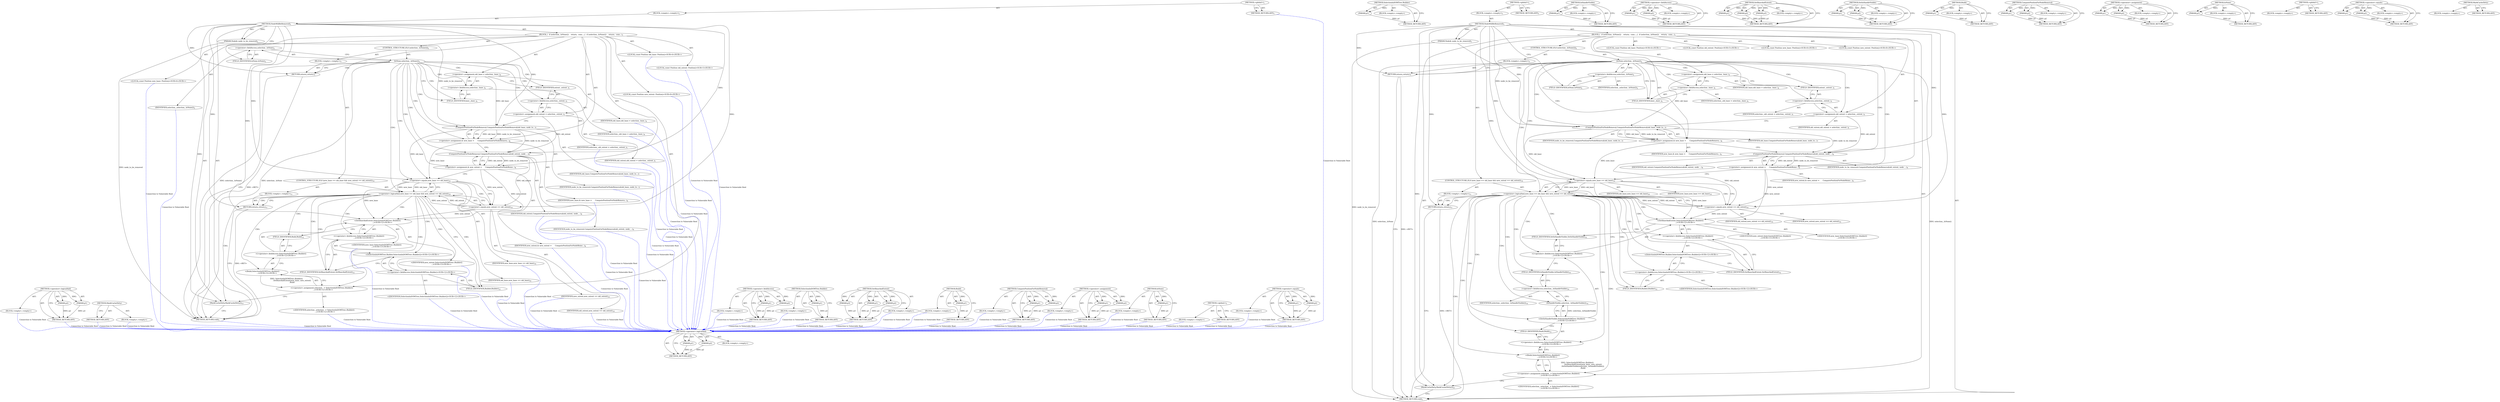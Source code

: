 digraph "&lt;operator&gt;.equals" {
vulnerable_112 [label=<(METHOD,&lt;operator&gt;.logicalAnd)>];
vulnerable_113 [label=<(PARAM,p1)>];
vulnerable_114 [label=<(PARAM,p2)>];
vulnerable_115 [label=<(BLOCK,&lt;empty&gt;,&lt;empty&gt;)>];
vulnerable_116 [label=<(METHOD_RETURN,ANY)>];
vulnerable_137 [label=<(METHOD,SelectionInDOMTree.Builder)>];
vulnerable_138 [label=<(PARAM,p1)>];
vulnerable_139 [label=<(BLOCK,&lt;empty&gt;,&lt;empty&gt;)>];
vulnerable_140 [label=<(METHOD_RETURN,ANY)>];
vulnerable_6 [label=<(METHOD,&lt;global&gt;)<SUB>1</SUB>>];
vulnerable_7 [label=<(BLOCK,&lt;empty&gt;,&lt;empty&gt;)<SUB>1</SUB>>];
vulnerable_8 [label=<(METHOD,NodeWillBeRemoved)<SUB>1</SUB>>];
vulnerable_9 [label=<(PARAM,Node&amp; node_to_be_removed)<SUB>1</SUB>>];
vulnerable_10 [label=<(BLOCK,{
  if (selection_.IsNone())
    return;
  cons...,{
  if (selection_.IsNone())
    return;
  cons...)<SUB>1</SUB>>];
vulnerable_11 [label=<(CONTROL_STRUCTURE,IF,if (selection_.IsNone()))<SUB>2</SUB>>];
vulnerable_12 [label=<(IsNone,selection_.IsNone())<SUB>2</SUB>>];
vulnerable_13 [label=<(&lt;operator&gt;.fieldAccess,selection_.IsNone)<SUB>2</SUB>>];
vulnerable_14 [label=<(IDENTIFIER,selection_,selection_.IsNone())<SUB>2</SUB>>];
vulnerable_15 [label=<(FIELD_IDENTIFIER,IsNone,IsNone)<SUB>2</SUB>>];
vulnerable_16 [label=<(BLOCK,&lt;empty&gt;,&lt;empty&gt;)<SUB>3</SUB>>];
vulnerable_17 [label=<(RETURN,return;,return;)<SUB>3</SUB>>];
vulnerable_18 [label="<(LOCAL,const Position old_base: Position)<SUB>4</SUB>>"];
vulnerable_19 [label=<(&lt;operator&gt;.assignment,old_base = selection_.base_)<SUB>4</SUB>>];
vulnerable_20 [label=<(IDENTIFIER,old_base,old_base = selection_.base_)<SUB>4</SUB>>];
vulnerable_21 [label=<(&lt;operator&gt;.fieldAccess,selection_.base_)<SUB>4</SUB>>];
vulnerable_22 [label=<(IDENTIFIER,selection_,old_base = selection_.base_)<SUB>4</SUB>>];
vulnerable_23 [label=<(FIELD_IDENTIFIER,base_,base_)<SUB>4</SUB>>];
vulnerable_24 [label="<(LOCAL,const Position old_extent: Position)<SUB>5</SUB>>"];
vulnerable_25 [label=<(&lt;operator&gt;.assignment,old_extent = selection_.extent_)<SUB>5</SUB>>];
vulnerable_26 [label=<(IDENTIFIER,old_extent,old_extent = selection_.extent_)<SUB>5</SUB>>];
vulnerable_27 [label=<(&lt;operator&gt;.fieldAccess,selection_.extent_)<SUB>5</SUB>>];
vulnerable_28 [label=<(IDENTIFIER,selection_,old_extent = selection_.extent_)<SUB>5</SUB>>];
vulnerable_29 [label=<(FIELD_IDENTIFIER,extent_,extent_)<SUB>5</SUB>>];
vulnerable_30 [label="<(LOCAL,const Position new_base: Position)<SUB>6</SUB>>"];
vulnerable_31 [label=<(&lt;operator&gt;.assignment,&amp; new_base =
      ComputePositionForNodeRemova...)<SUB>6</SUB>>];
vulnerable_32 [label=<(IDENTIFIER,new_base,&amp; new_base =
      ComputePositionForNodeRemova...)<SUB>6</SUB>>];
vulnerable_33 [label=<(ComputePositionForNodeRemoval,ComputePositionForNodeRemoval(old_base, node_to...)<SUB>7</SUB>>];
vulnerable_34 [label=<(IDENTIFIER,old_base,ComputePositionForNodeRemoval(old_base, node_to...)<SUB>7</SUB>>];
vulnerable_35 [label=<(IDENTIFIER,node_to_be_removed,ComputePositionForNodeRemoval(old_base, node_to...)<SUB>7</SUB>>];
vulnerable_36 [label="<(LOCAL,const Position new_extent: Position)<SUB>8</SUB>>"];
vulnerable_37 [label=<(&lt;operator&gt;.assignment,&amp; new_extent =
      ComputePositionForNodeRemo...)<SUB>8</SUB>>];
vulnerable_38 [label=<(IDENTIFIER,new_extent,&amp; new_extent =
      ComputePositionForNodeRemo...)<SUB>8</SUB>>];
vulnerable_39 [label=<(ComputePositionForNodeRemoval,ComputePositionForNodeRemoval(old_extent, node_...)<SUB>9</SUB>>];
vulnerable_40 [label=<(IDENTIFIER,old_extent,ComputePositionForNodeRemoval(old_extent, node_...)<SUB>9</SUB>>];
vulnerable_41 [label=<(IDENTIFIER,node_to_be_removed,ComputePositionForNodeRemoval(old_extent, node_...)<SUB>9</SUB>>];
vulnerable_42 [label=<(CONTROL_STRUCTURE,IF,if (new_base == old_base &amp;&amp; new_extent == old_extent))<SUB>10</SUB>>];
vulnerable_43 [label=<(&lt;operator&gt;.logicalAnd,new_base == old_base &amp;&amp; new_extent == old_extent)<SUB>10</SUB>>];
vulnerable_44 [label=<(&lt;operator&gt;.equals,new_base == old_base)<SUB>10</SUB>>];
vulnerable_45 [label=<(IDENTIFIER,new_base,new_base == old_base)<SUB>10</SUB>>];
vulnerable_46 [label=<(IDENTIFIER,old_base,new_base == old_base)<SUB>10</SUB>>];
vulnerable_47 [label=<(&lt;operator&gt;.equals,new_extent == old_extent)<SUB>10</SUB>>];
vulnerable_48 [label=<(IDENTIFIER,new_extent,new_extent == old_extent)<SUB>10</SUB>>];
vulnerable_49 [label=<(IDENTIFIER,old_extent,new_extent == old_extent)<SUB>10</SUB>>];
vulnerable_50 [label=<(BLOCK,&lt;empty&gt;,&lt;empty&gt;)<SUB>11</SUB>>];
vulnerable_51 [label=<(RETURN,return;,return;)<SUB>11</SUB>>];
vulnerable_52 [label="<(&lt;operator&gt;.assignment,selection_ = SelectionInDOMTree::Builder()
    ...)<SUB>12</SUB>>"];
vulnerable_53 [label="<(IDENTIFIER,selection_,selection_ = SelectionInDOMTree::Builder()
    ...)<SUB>12</SUB>>"];
vulnerable_54 [label="<(Build,SelectionInDOMTree::Builder()
                 ...)<SUB>12</SUB>>"];
vulnerable_55 [label="<(&lt;operator&gt;.fieldAccess,SelectionInDOMTree::Builder()
                 ...)<SUB>12</SUB>>"];
vulnerable_56 [label="<(SetIsHandleVisible,SelectionInDOMTree::Builder()
                 ...)<SUB>12</SUB>>"];
vulnerable_57 [label="<(&lt;operator&gt;.fieldAccess,SelectionInDOMTree::Builder()
                 ...)<SUB>12</SUB>>"];
vulnerable_58 [label="<(SetBaseAndExtent,SelectionInDOMTree::Builder()
                 ...)<SUB>12</SUB>>"];
vulnerable_59 [label="<(&lt;operator&gt;.fieldAccess,SelectionInDOMTree::Builder()
                 ...)<SUB>12</SUB>>"];
vulnerable_60 [label="<(SelectionInDOMTree.Builder,SelectionInDOMTree::Builder())<SUB>12</SUB>>"];
vulnerable_61 [label="<(&lt;operator&gt;.fieldAccess,SelectionInDOMTree::Builder)<SUB>12</SUB>>"];
vulnerable_62 [label="<(IDENTIFIER,SelectionInDOMTree,SelectionInDOMTree::Builder())<SUB>12</SUB>>"];
vulnerable_63 [label=<(FIELD_IDENTIFIER,Builder,Builder)<SUB>12</SUB>>];
vulnerable_64 [label=<(FIELD_IDENTIFIER,SetBaseAndExtent,SetBaseAndExtent)<SUB>12</SUB>>];
vulnerable_65 [label="<(IDENTIFIER,new_base,SelectionInDOMTree::Builder()
                 ...)<SUB>13</SUB>>"];
vulnerable_66 [label="<(IDENTIFIER,new_extent,SelectionInDOMTree::Builder()
                 ...)<SUB>13</SUB>>"];
vulnerable_67 [label=<(FIELD_IDENTIFIER,SetIsHandleVisible,SetIsHandleVisible)<SUB>12</SUB>>];
vulnerable_68 [label=<(IsHandleVisible,selection_.IsHandleVisible())<SUB>14</SUB>>];
vulnerable_69 [label=<(&lt;operator&gt;.fieldAccess,selection_.IsHandleVisible)<SUB>14</SUB>>];
vulnerable_70 [label=<(IDENTIFIER,selection_,selection_.IsHandleVisible())<SUB>14</SUB>>];
vulnerable_71 [label=<(FIELD_IDENTIFIER,IsHandleVisible,IsHandleVisible)<SUB>14</SUB>>];
vulnerable_72 [label=<(FIELD_IDENTIFIER,Build,Build)<SUB>12</SUB>>];
vulnerable_73 [label=<(MarkCacheDirty,MarkCacheDirty())<SUB>16</SUB>>];
vulnerable_74 [label=<(METHOD_RETURN,void)<SUB>1</SUB>>];
vulnerable_76 [label=<(METHOD_RETURN,ANY)<SUB>1</SUB>>];
vulnerable_141 [label=<(METHOD,IsHandleVisible)>];
vulnerable_142 [label=<(PARAM,p1)>];
vulnerable_143 [label=<(BLOCK,&lt;empty&gt;,&lt;empty&gt;)>];
vulnerable_144 [label=<(METHOD_RETURN,ANY)>];
vulnerable_97 [label=<(METHOD,&lt;operator&gt;.fieldAccess)>];
vulnerable_98 [label=<(PARAM,p1)>];
vulnerable_99 [label=<(PARAM,p2)>];
vulnerable_100 [label=<(BLOCK,&lt;empty&gt;,&lt;empty&gt;)>];
vulnerable_101 [label=<(METHOD_RETURN,ANY)>];
vulnerable_131 [label=<(METHOD,SetBaseAndExtent)>];
vulnerable_132 [label=<(PARAM,p1)>];
vulnerable_133 [label=<(PARAM,p2)>];
vulnerable_134 [label=<(PARAM,p3)>];
vulnerable_135 [label=<(BLOCK,&lt;empty&gt;,&lt;empty&gt;)>];
vulnerable_136 [label=<(METHOD_RETURN,ANY)>];
vulnerable_126 [label=<(METHOD,SetIsHandleVisible)>];
vulnerable_127 [label=<(PARAM,p1)>];
vulnerable_128 [label=<(PARAM,p2)>];
vulnerable_129 [label=<(BLOCK,&lt;empty&gt;,&lt;empty&gt;)>];
vulnerable_130 [label=<(METHOD_RETURN,ANY)>];
vulnerable_122 [label=<(METHOD,Build)>];
vulnerable_123 [label=<(PARAM,p1)>];
vulnerable_124 [label=<(BLOCK,&lt;empty&gt;,&lt;empty&gt;)>];
vulnerable_125 [label=<(METHOD_RETURN,ANY)>];
vulnerable_107 [label=<(METHOD,ComputePositionForNodeRemoval)>];
vulnerable_108 [label=<(PARAM,p1)>];
vulnerable_109 [label=<(PARAM,p2)>];
vulnerable_110 [label=<(BLOCK,&lt;empty&gt;,&lt;empty&gt;)>];
vulnerable_111 [label=<(METHOD_RETURN,ANY)>];
vulnerable_102 [label=<(METHOD,&lt;operator&gt;.assignment)>];
vulnerable_103 [label=<(PARAM,p1)>];
vulnerable_104 [label=<(PARAM,p2)>];
vulnerable_105 [label=<(BLOCK,&lt;empty&gt;,&lt;empty&gt;)>];
vulnerable_106 [label=<(METHOD_RETURN,ANY)>];
vulnerable_93 [label=<(METHOD,IsNone)>];
vulnerable_94 [label=<(PARAM,p1)>];
vulnerable_95 [label=<(BLOCK,&lt;empty&gt;,&lt;empty&gt;)>];
vulnerable_96 [label=<(METHOD_RETURN,ANY)>];
vulnerable_87 [label=<(METHOD,&lt;global&gt;)<SUB>1</SUB>>];
vulnerable_88 [label=<(BLOCK,&lt;empty&gt;,&lt;empty&gt;)>];
vulnerable_89 [label=<(METHOD_RETURN,ANY)>];
vulnerable_117 [label=<(METHOD,&lt;operator&gt;.equals)>];
vulnerable_118 [label=<(PARAM,p1)>];
vulnerable_119 [label=<(PARAM,p2)>];
vulnerable_120 [label=<(BLOCK,&lt;empty&gt;,&lt;empty&gt;)>];
vulnerable_121 [label=<(METHOD_RETURN,ANY)>];
vulnerable_145 [label=<(METHOD,MarkCacheDirty)>];
vulnerable_146 [label=<(BLOCK,&lt;empty&gt;,&lt;empty&gt;)>];
vulnerable_147 [label=<(METHOD_RETURN,ANY)>];
fixed_105 [label=<(METHOD,&lt;operator&gt;.logicalAnd)>];
fixed_106 [label=<(PARAM,p1)>];
fixed_107 [label=<(PARAM,p2)>];
fixed_108 [label=<(BLOCK,&lt;empty&gt;,&lt;empty&gt;)>];
fixed_109 [label=<(METHOD_RETURN,ANY)>];
fixed_129 [label=<(METHOD,MarkCacheDirty)>];
fixed_130 [label=<(BLOCK,&lt;empty&gt;,&lt;empty&gt;)>];
fixed_131 [label=<(METHOD_RETURN,ANY)>];
fixed_6 [label=<(METHOD,&lt;global&gt;)<SUB>1</SUB>>];
fixed_7 [label=<(BLOCK,&lt;empty&gt;,&lt;empty&gt;)<SUB>1</SUB>>];
fixed_8 [label=<(METHOD,NodeWillBeRemoved)<SUB>1</SUB>>];
fixed_9 [label=<(PARAM,Node&amp; node_to_be_removed)<SUB>1</SUB>>];
fixed_10 [label=<(BLOCK,{
  if (selection_.IsNone())
    return;
  cons...,{
  if (selection_.IsNone())
    return;
  cons...)<SUB>1</SUB>>];
fixed_11 [label=<(CONTROL_STRUCTURE,IF,if (selection_.IsNone()))<SUB>2</SUB>>];
fixed_12 [label=<(IsNone,selection_.IsNone())<SUB>2</SUB>>];
fixed_13 [label=<(&lt;operator&gt;.fieldAccess,selection_.IsNone)<SUB>2</SUB>>];
fixed_14 [label=<(IDENTIFIER,selection_,selection_.IsNone())<SUB>2</SUB>>];
fixed_15 [label=<(FIELD_IDENTIFIER,IsNone,IsNone)<SUB>2</SUB>>];
fixed_16 [label=<(BLOCK,&lt;empty&gt;,&lt;empty&gt;)<SUB>3</SUB>>];
fixed_17 [label=<(RETURN,return;,return;)<SUB>3</SUB>>];
fixed_18 [label="<(LOCAL,const Position old_base: Position)<SUB>4</SUB>>"];
fixed_19 [label=<(&lt;operator&gt;.assignment,old_base = selection_.base_)<SUB>4</SUB>>];
fixed_20 [label=<(IDENTIFIER,old_base,old_base = selection_.base_)<SUB>4</SUB>>];
fixed_21 [label=<(&lt;operator&gt;.fieldAccess,selection_.base_)<SUB>4</SUB>>];
fixed_22 [label=<(IDENTIFIER,selection_,old_base = selection_.base_)<SUB>4</SUB>>];
fixed_23 [label=<(FIELD_IDENTIFIER,base_,base_)<SUB>4</SUB>>];
fixed_24 [label="<(LOCAL,const Position old_extent: Position)<SUB>5</SUB>>"];
fixed_25 [label=<(&lt;operator&gt;.assignment,old_extent = selection_.extent_)<SUB>5</SUB>>];
fixed_26 [label=<(IDENTIFIER,old_extent,old_extent = selection_.extent_)<SUB>5</SUB>>];
fixed_27 [label=<(&lt;operator&gt;.fieldAccess,selection_.extent_)<SUB>5</SUB>>];
fixed_28 [label=<(IDENTIFIER,selection_,old_extent = selection_.extent_)<SUB>5</SUB>>];
fixed_29 [label=<(FIELD_IDENTIFIER,extent_,extent_)<SUB>5</SUB>>];
fixed_30 [label="<(LOCAL,const Position new_base: Position)<SUB>6</SUB>>"];
fixed_31 [label=<(&lt;operator&gt;.assignment,&amp; new_base =
      ComputePositionForNodeRemova...)<SUB>6</SUB>>];
fixed_32 [label=<(IDENTIFIER,new_base,&amp; new_base =
      ComputePositionForNodeRemova...)<SUB>6</SUB>>];
fixed_33 [label=<(ComputePositionForNodeRemoval,ComputePositionForNodeRemoval(old_base, node_to...)<SUB>7</SUB>>];
fixed_34 [label=<(IDENTIFIER,old_base,ComputePositionForNodeRemoval(old_base, node_to...)<SUB>7</SUB>>];
fixed_35 [label=<(IDENTIFIER,node_to_be_removed,ComputePositionForNodeRemoval(old_base, node_to...)<SUB>7</SUB>>];
fixed_36 [label="<(LOCAL,const Position new_extent: Position)<SUB>8</SUB>>"];
fixed_37 [label=<(&lt;operator&gt;.assignment,&amp; new_extent =
      ComputePositionForNodeRemo...)<SUB>8</SUB>>];
fixed_38 [label=<(IDENTIFIER,new_extent,&amp; new_extent =
      ComputePositionForNodeRemo...)<SUB>8</SUB>>];
fixed_39 [label=<(ComputePositionForNodeRemoval,ComputePositionForNodeRemoval(old_extent, node_...)<SUB>9</SUB>>];
fixed_40 [label=<(IDENTIFIER,old_extent,ComputePositionForNodeRemoval(old_extent, node_...)<SUB>9</SUB>>];
fixed_41 [label=<(IDENTIFIER,node_to_be_removed,ComputePositionForNodeRemoval(old_extent, node_...)<SUB>9</SUB>>];
fixed_42 [label=<(CONTROL_STRUCTURE,IF,if (new_base == old_base &amp;&amp; new_extent == old_extent))<SUB>10</SUB>>];
fixed_43 [label=<(&lt;operator&gt;.logicalAnd,new_base == old_base &amp;&amp; new_extent == old_extent)<SUB>10</SUB>>];
fixed_44 [label=<(&lt;operator&gt;.equals,new_base == old_base)<SUB>10</SUB>>];
fixed_45 [label=<(IDENTIFIER,new_base,new_base == old_base)<SUB>10</SUB>>];
fixed_46 [label=<(IDENTIFIER,old_base,new_base == old_base)<SUB>10</SUB>>];
fixed_47 [label=<(&lt;operator&gt;.equals,new_extent == old_extent)<SUB>10</SUB>>];
fixed_48 [label=<(IDENTIFIER,new_extent,new_extent == old_extent)<SUB>10</SUB>>];
fixed_49 [label=<(IDENTIFIER,old_extent,new_extent == old_extent)<SUB>10</SUB>>];
fixed_50 [label=<(BLOCK,&lt;empty&gt;,&lt;empty&gt;)<SUB>11</SUB>>];
fixed_51 [label=<(RETURN,return;,return;)<SUB>11</SUB>>];
fixed_52 [label="<(&lt;operator&gt;.assignment,selection_ = SelectionInDOMTree::Builder()
    ...)<SUB>12</SUB>>"];
fixed_53 [label="<(IDENTIFIER,selection_,selection_ = SelectionInDOMTree::Builder()
    ...)<SUB>12</SUB>>"];
fixed_54 [label="<(Build,SelectionInDOMTree::Builder()
                 ...)<SUB>12</SUB>>"];
fixed_55 [label="<(&lt;operator&gt;.fieldAccess,SelectionInDOMTree::Builder()
                 ...)<SUB>12</SUB>>"];
fixed_56 [label="<(SetBaseAndExtent,SelectionInDOMTree::Builder()
                 ...)<SUB>12</SUB>>"];
fixed_57 [label="<(&lt;operator&gt;.fieldAccess,SelectionInDOMTree::Builder()
                 ...)<SUB>12</SUB>>"];
fixed_58 [label="<(SelectionInDOMTree.Builder,SelectionInDOMTree::Builder())<SUB>12</SUB>>"];
fixed_59 [label="<(&lt;operator&gt;.fieldAccess,SelectionInDOMTree::Builder)<SUB>12</SUB>>"];
fixed_60 [label="<(IDENTIFIER,SelectionInDOMTree,SelectionInDOMTree::Builder())<SUB>12</SUB>>"];
fixed_61 [label=<(FIELD_IDENTIFIER,Builder,Builder)<SUB>12</SUB>>];
fixed_62 [label=<(FIELD_IDENTIFIER,SetBaseAndExtent,SetBaseAndExtent)<SUB>12</SUB>>];
fixed_63 [label="<(IDENTIFIER,new_base,SelectionInDOMTree::Builder()
                 ...)<SUB>13</SUB>>"];
fixed_64 [label="<(IDENTIFIER,new_extent,SelectionInDOMTree::Builder()
                 ...)<SUB>13</SUB>>"];
fixed_65 [label=<(FIELD_IDENTIFIER,Build,Build)<SUB>12</SUB>>];
fixed_66 [label=<(MarkCacheDirty,MarkCacheDirty())<SUB>15</SUB>>];
fixed_67 [label=<(METHOD_RETURN,void)<SUB>1</SUB>>];
fixed_69 [label=<(METHOD_RETURN,ANY)<SUB>1</SUB>>];
fixed_90 [label=<(METHOD,&lt;operator&gt;.fieldAccess)>];
fixed_91 [label=<(PARAM,p1)>];
fixed_92 [label=<(PARAM,p2)>];
fixed_93 [label=<(BLOCK,&lt;empty&gt;,&lt;empty&gt;)>];
fixed_94 [label=<(METHOD_RETURN,ANY)>];
fixed_125 [label=<(METHOD,SelectionInDOMTree.Builder)>];
fixed_126 [label=<(PARAM,p1)>];
fixed_127 [label=<(BLOCK,&lt;empty&gt;,&lt;empty&gt;)>];
fixed_128 [label=<(METHOD_RETURN,ANY)>];
fixed_119 [label=<(METHOD,SetBaseAndExtent)>];
fixed_120 [label=<(PARAM,p1)>];
fixed_121 [label=<(PARAM,p2)>];
fixed_122 [label=<(PARAM,p3)>];
fixed_123 [label=<(BLOCK,&lt;empty&gt;,&lt;empty&gt;)>];
fixed_124 [label=<(METHOD_RETURN,ANY)>];
fixed_115 [label=<(METHOD,Build)>];
fixed_116 [label=<(PARAM,p1)>];
fixed_117 [label=<(BLOCK,&lt;empty&gt;,&lt;empty&gt;)>];
fixed_118 [label=<(METHOD_RETURN,ANY)>];
fixed_100 [label=<(METHOD,ComputePositionForNodeRemoval)>];
fixed_101 [label=<(PARAM,p1)>];
fixed_102 [label=<(PARAM,p2)>];
fixed_103 [label=<(BLOCK,&lt;empty&gt;,&lt;empty&gt;)>];
fixed_104 [label=<(METHOD_RETURN,ANY)>];
fixed_95 [label=<(METHOD,&lt;operator&gt;.assignment)>];
fixed_96 [label=<(PARAM,p1)>];
fixed_97 [label=<(PARAM,p2)>];
fixed_98 [label=<(BLOCK,&lt;empty&gt;,&lt;empty&gt;)>];
fixed_99 [label=<(METHOD_RETURN,ANY)>];
fixed_86 [label=<(METHOD,IsNone)>];
fixed_87 [label=<(PARAM,p1)>];
fixed_88 [label=<(BLOCK,&lt;empty&gt;,&lt;empty&gt;)>];
fixed_89 [label=<(METHOD_RETURN,ANY)>];
fixed_80 [label=<(METHOD,&lt;global&gt;)<SUB>1</SUB>>];
fixed_81 [label=<(BLOCK,&lt;empty&gt;,&lt;empty&gt;)>];
fixed_82 [label=<(METHOD_RETURN,ANY)>];
fixed_110 [label=<(METHOD,&lt;operator&gt;.equals)>];
fixed_111 [label=<(PARAM,p1)>];
fixed_112 [label=<(PARAM,p2)>];
fixed_113 [label=<(BLOCK,&lt;empty&gt;,&lt;empty&gt;)>];
fixed_114 [label=<(METHOD_RETURN,ANY)>];
vulnerable_112 -> vulnerable_113  [key=0, label="AST: "];
vulnerable_112 -> vulnerable_113  [key=1, label="DDG: "];
vulnerable_112 -> vulnerable_115  [key=0, label="AST: "];
vulnerable_112 -> vulnerable_114  [key=0, label="AST: "];
vulnerable_112 -> vulnerable_114  [key=1, label="DDG: "];
vulnerable_112 -> vulnerable_116  [key=0, label="AST: "];
vulnerable_112 -> vulnerable_116  [key=1, label="CFG: "];
vulnerable_113 -> vulnerable_116  [key=0, label="DDG: p1"];
vulnerable_114 -> vulnerable_116  [key=0, label="DDG: p2"];
vulnerable_137 -> vulnerable_138  [key=0, label="AST: "];
vulnerable_137 -> vulnerable_138  [key=1, label="DDG: "];
vulnerable_137 -> vulnerable_139  [key=0, label="AST: "];
vulnerable_137 -> vulnerable_140  [key=0, label="AST: "];
vulnerable_137 -> vulnerable_140  [key=1, label="CFG: "];
vulnerable_138 -> vulnerable_140  [key=0, label="DDG: p1"];
vulnerable_6 -> vulnerable_7  [key=0, label="AST: "];
vulnerable_6 -> vulnerable_76  [key=0, label="AST: "];
vulnerable_6 -> vulnerable_76  [key=1, label="CFG: "];
vulnerable_7 -> vulnerable_8  [key=0, label="AST: "];
vulnerable_8 -> vulnerable_9  [key=0, label="AST: "];
vulnerable_8 -> vulnerable_9  [key=1, label="DDG: "];
vulnerable_8 -> vulnerable_10  [key=0, label="AST: "];
vulnerable_8 -> vulnerable_74  [key=0, label="AST: "];
vulnerable_8 -> vulnerable_15  [key=0, label="CFG: "];
vulnerable_8 -> vulnerable_73  [key=0, label="DDG: "];
vulnerable_8 -> vulnerable_17  [key=0, label="DDG: "];
vulnerable_8 -> vulnerable_33  [key=0, label="DDG: "];
vulnerable_8 -> vulnerable_39  [key=0, label="DDG: "];
vulnerable_8 -> vulnerable_51  [key=0, label="DDG: "];
vulnerable_8 -> vulnerable_44  [key=0, label="DDG: "];
vulnerable_8 -> vulnerable_47  [key=0, label="DDG: "];
vulnerable_8 -> vulnerable_58  [key=0, label="DDG: "];
vulnerable_9 -> vulnerable_74  [key=0, label="DDG: node_to_be_removed"];
vulnerable_9 -> vulnerable_33  [key=0, label="DDG: node_to_be_removed"];
vulnerable_10 -> vulnerable_11  [key=0, label="AST: "];
vulnerable_10 -> vulnerable_18  [key=0, label="AST: "];
vulnerable_10 -> vulnerable_19  [key=0, label="AST: "];
vulnerable_10 -> vulnerable_24  [key=0, label="AST: "];
vulnerable_10 -> vulnerable_25  [key=0, label="AST: "];
vulnerable_10 -> vulnerable_30  [key=0, label="AST: "];
vulnerable_10 -> vulnerable_31  [key=0, label="AST: "];
vulnerable_10 -> vulnerable_36  [key=0, label="AST: "];
vulnerable_10 -> vulnerable_37  [key=0, label="AST: "];
vulnerable_10 -> vulnerable_42  [key=0, label="AST: "];
vulnerable_10 -> vulnerable_52  [key=0, label="AST: "];
vulnerable_10 -> vulnerable_73  [key=0, label="AST: "];
vulnerable_11 -> vulnerable_12  [key=0, label="AST: "];
vulnerable_11 -> vulnerable_16  [key=0, label="AST: "];
vulnerable_12 -> vulnerable_13  [key=0, label="AST: "];
vulnerable_12 -> vulnerable_17  [key=0, label="CFG: "];
vulnerable_12 -> vulnerable_17  [key=1, label="CDG: "];
vulnerable_12 -> vulnerable_23  [key=0, label="CFG: "];
vulnerable_12 -> vulnerable_23  [key=1, label="CDG: "];
vulnerable_12 -> vulnerable_74  [key=0, label="DDG: selection_.IsNone"];
vulnerable_12 -> vulnerable_74  [key=1, label="DDG: selection_.IsNone()"];
vulnerable_12 -> vulnerable_21  [key=0, label="CDG: "];
vulnerable_12 -> vulnerable_19  [key=0, label="CDG: "];
vulnerable_12 -> vulnerable_37  [key=0, label="CDG: "];
vulnerable_12 -> vulnerable_25  [key=0, label="CDG: "];
vulnerable_12 -> vulnerable_27  [key=0, label="CDG: "];
vulnerable_12 -> vulnerable_29  [key=0, label="CDG: "];
vulnerable_12 -> vulnerable_44  [key=0, label="CDG: "];
vulnerable_12 -> vulnerable_43  [key=0, label="CDG: "];
vulnerable_12 -> vulnerable_33  [key=0, label="CDG: "];
vulnerable_12 -> vulnerable_39  [key=0, label="CDG: "];
vulnerable_12 -> vulnerable_31  [key=0, label="CDG: "];
vulnerable_13 -> vulnerable_14  [key=0, label="AST: "];
vulnerable_13 -> vulnerable_15  [key=0, label="AST: "];
vulnerable_13 -> vulnerable_12  [key=0, label="CFG: "];
vulnerable_15 -> vulnerable_13  [key=0, label="CFG: "];
vulnerable_16 -> vulnerable_17  [key=0, label="AST: "];
vulnerable_17 -> vulnerable_74  [key=0, label="CFG: "];
vulnerable_17 -> vulnerable_74  [key=1, label="DDG: &lt;RET&gt;"];
vulnerable_19 -> vulnerable_20  [key=0, label="AST: "];
vulnerable_19 -> vulnerable_21  [key=0, label="AST: "];
vulnerable_19 -> vulnerable_29  [key=0, label="CFG: "];
vulnerable_19 -> vulnerable_33  [key=0, label="DDG: old_base"];
vulnerable_21 -> vulnerable_22  [key=0, label="AST: "];
vulnerable_21 -> vulnerable_23  [key=0, label="AST: "];
vulnerable_21 -> vulnerable_19  [key=0, label="CFG: "];
vulnerable_23 -> vulnerable_21  [key=0, label="CFG: "];
vulnerable_25 -> vulnerable_26  [key=0, label="AST: "];
vulnerable_25 -> vulnerable_27  [key=0, label="AST: "];
vulnerable_25 -> vulnerable_33  [key=0, label="CFG: "];
vulnerable_25 -> vulnerable_39  [key=0, label="DDG: old_extent"];
vulnerable_27 -> vulnerable_28  [key=0, label="AST: "];
vulnerable_27 -> vulnerable_29  [key=0, label="AST: "];
vulnerable_27 -> vulnerable_25  [key=0, label="CFG: "];
vulnerable_29 -> vulnerable_27  [key=0, label="CFG: "];
vulnerable_31 -> vulnerable_32  [key=0, label="AST: "];
vulnerable_31 -> vulnerable_33  [key=0, label="AST: "];
vulnerable_31 -> vulnerable_39  [key=0, label="CFG: "];
vulnerable_31 -> vulnerable_44  [key=0, label="DDG: new_base"];
vulnerable_33 -> vulnerable_34  [key=0, label="AST: "];
vulnerable_33 -> vulnerable_35  [key=0, label="AST: "];
vulnerable_33 -> vulnerable_31  [key=0, label="CFG: "];
vulnerable_33 -> vulnerable_31  [key=1, label="DDG: old_base"];
vulnerable_33 -> vulnerable_31  [key=2, label="DDG: node_to_be_removed"];
vulnerable_33 -> vulnerable_39  [key=0, label="DDG: node_to_be_removed"];
vulnerable_33 -> vulnerable_44  [key=0, label="DDG: old_base"];
vulnerable_37 -> vulnerable_38  [key=0, label="AST: "];
vulnerable_37 -> vulnerable_39  [key=0, label="AST: "];
vulnerable_37 -> vulnerable_44  [key=0, label="CFG: "];
vulnerable_37 -> vulnerable_47  [key=0, label="DDG: new_extent"];
vulnerable_37 -> vulnerable_58  [key=0, label="DDG: new_extent"];
vulnerable_39 -> vulnerable_40  [key=0, label="AST: "];
vulnerable_39 -> vulnerable_41  [key=0, label="AST: "];
vulnerable_39 -> vulnerable_37  [key=0, label="CFG: "];
vulnerable_39 -> vulnerable_37  [key=1, label="DDG: old_extent"];
vulnerable_39 -> vulnerable_37  [key=2, label="DDG: node_to_be_removed"];
vulnerable_39 -> vulnerable_47  [key=0, label="DDG: old_extent"];
vulnerable_42 -> vulnerable_43  [key=0, label="AST: "];
vulnerable_42 -> vulnerable_50  [key=0, label="AST: "];
vulnerable_43 -> vulnerable_44  [key=0, label="AST: "];
vulnerable_43 -> vulnerable_47  [key=0, label="AST: "];
vulnerable_43 -> vulnerable_51  [key=0, label="CFG: "];
vulnerable_43 -> vulnerable_51  [key=1, label="CDG: "];
vulnerable_43 -> vulnerable_63  [key=0, label="CFG: "];
vulnerable_43 -> vulnerable_63  [key=1, label="CDG: "];
vulnerable_43 -> vulnerable_68  [key=0, label="CDG: "];
vulnerable_43 -> vulnerable_60  [key=0, label="CDG: "];
vulnerable_43 -> vulnerable_73  [key=0, label="CDG: "];
vulnerable_43 -> vulnerable_64  [key=0, label="CDG: "];
vulnerable_43 -> vulnerable_57  [key=0, label="CDG: "];
vulnerable_43 -> vulnerable_52  [key=0, label="CDG: "];
vulnerable_43 -> vulnerable_72  [key=0, label="CDG: "];
vulnerable_43 -> vulnerable_56  [key=0, label="CDG: "];
vulnerable_43 -> vulnerable_69  [key=0, label="CDG: "];
vulnerable_43 -> vulnerable_67  [key=0, label="CDG: "];
vulnerable_43 -> vulnerable_59  [key=0, label="CDG: "];
vulnerable_43 -> vulnerable_54  [key=0, label="CDG: "];
vulnerable_43 -> vulnerable_58  [key=0, label="CDG: "];
vulnerable_43 -> vulnerable_61  [key=0, label="CDG: "];
vulnerable_43 -> vulnerable_71  [key=0, label="CDG: "];
vulnerable_43 -> vulnerable_55  [key=0, label="CDG: "];
vulnerable_44 -> vulnerable_45  [key=0, label="AST: "];
vulnerable_44 -> vulnerable_46  [key=0, label="AST: "];
vulnerable_44 -> vulnerable_43  [key=0, label="CFG: "];
vulnerable_44 -> vulnerable_43  [key=1, label="DDG: new_base"];
vulnerable_44 -> vulnerable_43  [key=2, label="DDG: old_base"];
vulnerable_44 -> vulnerable_47  [key=0, label="CFG: "];
vulnerable_44 -> vulnerable_47  [key=1, label="CDG: "];
vulnerable_44 -> vulnerable_58  [key=0, label="DDG: new_base"];
vulnerable_47 -> vulnerable_48  [key=0, label="AST: "];
vulnerable_47 -> vulnerable_49  [key=0, label="AST: "];
vulnerable_47 -> vulnerable_43  [key=0, label="CFG: "];
vulnerable_47 -> vulnerable_43  [key=1, label="DDG: new_extent"];
vulnerable_47 -> vulnerable_43  [key=2, label="DDG: old_extent"];
vulnerable_47 -> vulnerable_58  [key=0, label="DDG: new_extent"];
vulnerable_50 -> vulnerable_51  [key=0, label="AST: "];
vulnerable_51 -> vulnerable_74  [key=0, label="CFG: "];
vulnerable_51 -> vulnerable_74  [key=1, label="DDG: &lt;RET&gt;"];
vulnerable_52 -> vulnerable_53  [key=0, label="AST: "];
vulnerable_52 -> vulnerable_54  [key=0, label="AST: "];
vulnerable_52 -> vulnerable_73  [key=0, label="CFG: "];
vulnerable_54 -> vulnerable_55  [key=0, label="AST: "];
vulnerable_54 -> vulnerable_52  [key=0, label="CFG: "];
vulnerable_54 -> vulnerable_52  [key=1, label="DDG: SelectionInDOMTree::Builder()
                    .SetBaseAndExtent(new_base, new_extent)
                   .SetIsHandleVisible(selection_.IsHandleVisible())
                    .Build"];
vulnerable_55 -> vulnerable_56  [key=0, label="AST: "];
vulnerable_55 -> vulnerable_72  [key=0, label="AST: "];
vulnerable_55 -> vulnerable_54  [key=0, label="CFG: "];
vulnerable_56 -> vulnerable_57  [key=0, label="AST: "];
vulnerable_56 -> vulnerable_68  [key=0, label="AST: "];
vulnerable_56 -> vulnerable_72  [key=0, label="CFG: "];
vulnerable_57 -> vulnerable_58  [key=0, label="AST: "];
vulnerable_57 -> vulnerable_67  [key=0, label="AST: "];
vulnerable_57 -> vulnerable_71  [key=0, label="CFG: "];
vulnerable_58 -> vulnerable_59  [key=0, label="AST: "];
vulnerable_58 -> vulnerable_65  [key=0, label="AST: "];
vulnerable_58 -> vulnerable_66  [key=0, label="AST: "];
vulnerable_58 -> vulnerable_67  [key=0, label="CFG: "];
vulnerable_59 -> vulnerable_60  [key=0, label="AST: "];
vulnerable_59 -> vulnerable_64  [key=0, label="AST: "];
vulnerable_59 -> vulnerable_58  [key=0, label="CFG: "];
vulnerable_60 -> vulnerable_61  [key=0, label="AST: "];
vulnerable_60 -> vulnerable_64  [key=0, label="CFG: "];
vulnerable_61 -> vulnerable_62  [key=0, label="AST: "];
vulnerable_61 -> vulnerable_63  [key=0, label="AST: "];
vulnerable_61 -> vulnerable_60  [key=0, label="CFG: "];
vulnerable_63 -> vulnerable_61  [key=0, label="CFG: "];
vulnerable_64 -> vulnerable_59  [key=0, label="CFG: "];
vulnerable_67 -> vulnerable_57  [key=0, label="CFG: "];
vulnerable_68 -> vulnerable_69  [key=0, label="AST: "];
vulnerable_68 -> vulnerable_56  [key=0, label="CFG: "];
vulnerable_68 -> vulnerable_56  [key=1, label="DDG: selection_.IsHandleVisible"];
vulnerable_69 -> vulnerable_70  [key=0, label="AST: "];
vulnerable_69 -> vulnerable_71  [key=0, label="AST: "];
vulnerable_69 -> vulnerable_68  [key=0, label="CFG: "];
vulnerable_71 -> vulnerable_69  [key=0, label="CFG: "];
vulnerable_72 -> vulnerable_55  [key=0, label="CFG: "];
vulnerable_73 -> vulnerable_74  [key=0, label="CFG: "];
vulnerable_141 -> vulnerable_142  [key=0, label="AST: "];
vulnerable_141 -> vulnerable_142  [key=1, label="DDG: "];
vulnerable_141 -> vulnerable_143  [key=0, label="AST: "];
vulnerable_141 -> vulnerable_144  [key=0, label="AST: "];
vulnerable_141 -> vulnerable_144  [key=1, label="CFG: "];
vulnerable_142 -> vulnerable_144  [key=0, label="DDG: p1"];
vulnerable_97 -> vulnerable_98  [key=0, label="AST: "];
vulnerable_97 -> vulnerable_98  [key=1, label="DDG: "];
vulnerable_97 -> vulnerable_100  [key=0, label="AST: "];
vulnerable_97 -> vulnerable_99  [key=0, label="AST: "];
vulnerable_97 -> vulnerable_99  [key=1, label="DDG: "];
vulnerable_97 -> vulnerable_101  [key=0, label="AST: "];
vulnerable_97 -> vulnerable_101  [key=1, label="CFG: "];
vulnerable_98 -> vulnerable_101  [key=0, label="DDG: p1"];
vulnerable_99 -> vulnerable_101  [key=0, label="DDG: p2"];
vulnerable_131 -> vulnerable_132  [key=0, label="AST: "];
vulnerable_131 -> vulnerable_132  [key=1, label="DDG: "];
vulnerable_131 -> vulnerable_135  [key=0, label="AST: "];
vulnerable_131 -> vulnerable_133  [key=0, label="AST: "];
vulnerable_131 -> vulnerable_133  [key=1, label="DDG: "];
vulnerable_131 -> vulnerable_136  [key=0, label="AST: "];
vulnerable_131 -> vulnerable_136  [key=1, label="CFG: "];
vulnerable_131 -> vulnerable_134  [key=0, label="AST: "];
vulnerable_131 -> vulnerable_134  [key=1, label="DDG: "];
vulnerable_132 -> vulnerable_136  [key=0, label="DDG: p1"];
vulnerable_133 -> vulnerable_136  [key=0, label="DDG: p2"];
vulnerable_134 -> vulnerable_136  [key=0, label="DDG: p3"];
vulnerable_126 -> vulnerable_127  [key=0, label="AST: "];
vulnerable_126 -> vulnerable_127  [key=1, label="DDG: "];
vulnerable_126 -> vulnerable_129  [key=0, label="AST: "];
vulnerable_126 -> vulnerable_128  [key=0, label="AST: "];
vulnerable_126 -> vulnerable_128  [key=1, label="DDG: "];
vulnerable_126 -> vulnerable_130  [key=0, label="AST: "];
vulnerable_126 -> vulnerable_130  [key=1, label="CFG: "];
vulnerable_127 -> vulnerable_130  [key=0, label="DDG: p1"];
vulnerable_128 -> vulnerable_130  [key=0, label="DDG: p2"];
vulnerable_122 -> vulnerable_123  [key=0, label="AST: "];
vulnerable_122 -> vulnerable_123  [key=1, label="DDG: "];
vulnerable_122 -> vulnerable_124  [key=0, label="AST: "];
vulnerable_122 -> vulnerable_125  [key=0, label="AST: "];
vulnerable_122 -> vulnerable_125  [key=1, label="CFG: "];
vulnerable_123 -> vulnerable_125  [key=0, label="DDG: p1"];
vulnerable_107 -> vulnerable_108  [key=0, label="AST: "];
vulnerable_107 -> vulnerable_108  [key=1, label="DDG: "];
vulnerable_107 -> vulnerable_110  [key=0, label="AST: "];
vulnerable_107 -> vulnerable_109  [key=0, label="AST: "];
vulnerable_107 -> vulnerable_109  [key=1, label="DDG: "];
vulnerable_107 -> vulnerable_111  [key=0, label="AST: "];
vulnerable_107 -> vulnerable_111  [key=1, label="CFG: "];
vulnerable_108 -> vulnerable_111  [key=0, label="DDG: p1"];
vulnerable_109 -> vulnerable_111  [key=0, label="DDG: p2"];
vulnerable_102 -> vulnerable_103  [key=0, label="AST: "];
vulnerable_102 -> vulnerable_103  [key=1, label="DDG: "];
vulnerable_102 -> vulnerable_105  [key=0, label="AST: "];
vulnerable_102 -> vulnerable_104  [key=0, label="AST: "];
vulnerable_102 -> vulnerable_104  [key=1, label="DDG: "];
vulnerable_102 -> vulnerable_106  [key=0, label="AST: "];
vulnerable_102 -> vulnerable_106  [key=1, label="CFG: "];
vulnerable_103 -> vulnerable_106  [key=0, label="DDG: p1"];
vulnerable_104 -> vulnerable_106  [key=0, label="DDG: p2"];
vulnerable_93 -> vulnerable_94  [key=0, label="AST: "];
vulnerable_93 -> vulnerable_94  [key=1, label="DDG: "];
vulnerable_93 -> vulnerable_95  [key=0, label="AST: "];
vulnerable_93 -> vulnerable_96  [key=0, label="AST: "];
vulnerable_93 -> vulnerable_96  [key=1, label="CFG: "];
vulnerable_94 -> vulnerable_96  [key=0, label="DDG: p1"];
vulnerable_87 -> vulnerable_88  [key=0, label="AST: "];
vulnerable_87 -> vulnerable_89  [key=0, label="AST: "];
vulnerable_87 -> vulnerable_89  [key=1, label="CFG: "];
vulnerable_117 -> vulnerable_118  [key=0, label="AST: "];
vulnerable_117 -> vulnerable_118  [key=1, label="DDG: "];
vulnerable_117 -> vulnerable_120  [key=0, label="AST: "];
vulnerable_117 -> vulnerable_119  [key=0, label="AST: "];
vulnerable_117 -> vulnerable_119  [key=1, label="DDG: "];
vulnerable_117 -> vulnerable_121  [key=0, label="AST: "];
vulnerable_117 -> vulnerable_121  [key=1, label="CFG: "];
vulnerable_118 -> vulnerable_121  [key=0, label="DDG: p1"];
vulnerable_119 -> vulnerable_121  [key=0, label="DDG: p2"];
vulnerable_145 -> vulnerable_146  [key=0, label="AST: "];
vulnerable_145 -> vulnerable_147  [key=0, label="AST: "];
vulnerable_145 -> vulnerable_147  [key=1, label="CFG: "];
fixed_105 -> fixed_106  [key=0, label="AST: "];
fixed_105 -> fixed_106  [key=1, label="DDG: "];
fixed_105 -> fixed_108  [key=0, label="AST: "];
fixed_105 -> fixed_107  [key=0, label="AST: "];
fixed_105 -> fixed_107  [key=1, label="DDG: "];
fixed_105 -> fixed_109  [key=0, label="AST: "];
fixed_105 -> fixed_109  [key=1, label="CFG: "];
fixed_106 -> fixed_109  [key=0, label="DDG: p1"];
fixed_107 -> fixed_109  [key=0, label="DDG: p2"];
fixed_108 -> vulnerable_112  [color=blue, key=0, label="Connection to Vulnerable Root", penwidth="2.0", style=dashed];
fixed_109 -> vulnerable_112  [color=blue, key=0, label="Connection to Vulnerable Root", penwidth="2.0", style=dashed];
fixed_129 -> fixed_130  [key=0, label="AST: "];
fixed_129 -> fixed_131  [key=0, label="AST: "];
fixed_129 -> fixed_131  [key=1, label="CFG: "];
fixed_130 -> vulnerable_112  [color=blue, key=0, label="Connection to Vulnerable Root", penwidth="2.0", style=dashed];
fixed_131 -> vulnerable_112  [color=blue, key=0, label="Connection to Vulnerable Root", penwidth="2.0", style=dashed];
fixed_6 -> fixed_7  [key=0, label="AST: "];
fixed_6 -> fixed_69  [key=0, label="AST: "];
fixed_6 -> fixed_69  [key=1, label="CFG: "];
fixed_7 -> fixed_8  [key=0, label="AST: "];
fixed_8 -> fixed_9  [key=0, label="AST: "];
fixed_8 -> fixed_9  [key=1, label="DDG: "];
fixed_8 -> fixed_10  [key=0, label="AST: "];
fixed_8 -> fixed_67  [key=0, label="AST: "];
fixed_8 -> fixed_15  [key=0, label="CFG: "];
fixed_8 -> fixed_66  [key=0, label="DDG: "];
fixed_8 -> fixed_17  [key=0, label="DDG: "];
fixed_8 -> fixed_33  [key=0, label="DDG: "];
fixed_8 -> fixed_39  [key=0, label="DDG: "];
fixed_8 -> fixed_51  [key=0, label="DDG: "];
fixed_8 -> fixed_44  [key=0, label="DDG: "];
fixed_8 -> fixed_47  [key=0, label="DDG: "];
fixed_8 -> fixed_56  [key=0, label="DDG: "];
fixed_9 -> fixed_67  [key=0, label="DDG: node_to_be_removed"];
fixed_9 -> fixed_33  [key=0, label="DDG: node_to_be_removed"];
fixed_10 -> fixed_11  [key=0, label="AST: "];
fixed_10 -> fixed_18  [key=0, label="AST: "];
fixed_10 -> fixed_19  [key=0, label="AST: "];
fixed_10 -> fixed_24  [key=0, label="AST: "];
fixed_10 -> fixed_25  [key=0, label="AST: "];
fixed_10 -> fixed_30  [key=0, label="AST: "];
fixed_10 -> fixed_31  [key=0, label="AST: "];
fixed_10 -> fixed_36  [key=0, label="AST: "];
fixed_10 -> fixed_37  [key=0, label="AST: "];
fixed_10 -> fixed_42  [key=0, label="AST: "];
fixed_10 -> fixed_52  [key=0, label="AST: "];
fixed_10 -> fixed_66  [key=0, label="AST: "];
fixed_11 -> fixed_12  [key=0, label="AST: "];
fixed_11 -> fixed_16  [key=0, label="AST: "];
fixed_12 -> fixed_13  [key=0, label="AST: "];
fixed_12 -> fixed_17  [key=0, label="CFG: "];
fixed_12 -> fixed_17  [key=1, label="CDG: "];
fixed_12 -> fixed_23  [key=0, label="CFG: "];
fixed_12 -> fixed_23  [key=1, label="CDG: "];
fixed_12 -> fixed_67  [key=0, label="DDG: selection_.IsNone"];
fixed_12 -> fixed_67  [key=1, label="DDG: selection_.IsNone()"];
fixed_12 -> fixed_21  [key=0, label="CDG: "];
fixed_12 -> fixed_33  [key=0, label="CDG: "];
fixed_12 -> fixed_19  [key=0, label="CDG: "];
fixed_12 -> fixed_37  [key=0, label="CDG: "];
fixed_12 -> fixed_25  [key=0, label="CDG: "];
fixed_12 -> fixed_27  [key=0, label="CDG: "];
fixed_12 -> fixed_29  [key=0, label="CDG: "];
fixed_12 -> fixed_44  [key=0, label="CDG: "];
fixed_12 -> fixed_39  [key=0, label="CDG: "];
fixed_12 -> fixed_31  [key=0, label="CDG: "];
fixed_12 -> fixed_43  [key=0, label="CDG: "];
fixed_13 -> fixed_14  [key=0, label="AST: "];
fixed_13 -> fixed_15  [key=0, label="AST: "];
fixed_13 -> fixed_12  [key=0, label="CFG: "];
fixed_14 -> vulnerable_112  [color=blue, key=0, label="Connection to Vulnerable Root", penwidth="2.0", style=dashed];
fixed_15 -> fixed_13  [key=0, label="CFG: "];
fixed_16 -> fixed_17  [key=0, label="AST: "];
fixed_17 -> fixed_67  [key=0, label="CFG: "];
fixed_17 -> fixed_67  [key=1, label="DDG: &lt;RET&gt;"];
fixed_18 -> vulnerable_112  [color=blue, key=0, label="Connection to Vulnerable Root", penwidth="2.0", style=dashed];
fixed_19 -> fixed_20  [key=0, label="AST: "];
fixed_19 -> fixed_21  [key=0, label="AST: "];
fixed_19 -> fixed_29  [key=0, label="CFG: "];
fixed_19 -> fixed_33  [key=0, label="DDG: old_base"];
fixed_20 -> vulnerable_112  [color=blue, key=0, label="Connection to Vulnerable Root", penwidth="2.0", style=dashed];
fixed_21 -> fixed_22  [key=0, label="AST: "];
fixed_21 -> fixed_23  [key=0, label="AST: "];
fixed_21 -> fixed_19  [key=0, label="CFG: "];
fixed_22 -> vulnerable_112  [color=blue, key=0, label="Connection to Vulnerable Root", penwidth="2.0", style=dashed];
fixed_23 -> fixed_21  [key=0, label="CFG: "];
fixed_24 -> vulnerable_112  [color=blue, key=0, label="Connection to Vulnerable Root", penwidth="2.0", style=dashed];
fixed_25 -> fixed_26  [key=0, label="AST: "];
fixed_25 -> fixed_27  [key=0, label="AST: "];
fixed_25 -> fixed_33  [key=0, label="CFG: "];
fixed_25 -> fixed_39  [key=0, label="DDG: old_extent"];
fixed_26 -> vulnerable_112  [color=blue, key=0, label="Connection to Vulnerable Root", penwidth="2.0", style=dashed];
fixed_27 -> fixed_28  [key=0, label="AST: "];
fixed_27 -> fixed_29  [key=0, label="AST: "];
fixed_27 -> fixed_25  [key=0, label="CFG: "];
fixed_28 -> vulnerable_112  [color=blue, key=0, label="Connection to Vulnerable Root", penwidth="2.0", style=dashed];
fixed_29 -> fixed_27  [key=0, label="CFG: "];
fixed_30 -> vulnerable_112  [color=blue, key=0, label="Connection to Vulnerable Root", penwidth="2.0", style=dashed];
fixed_31 -> fixed_32  [key=0, label="AST: "];
fixed_31 -> fixed_33  [key=0, label="AST: "];
fixed_31 -> fixed_39  [key=0, label="CFG: "];
fixed_31 -> fixed_44  [key=0, label="DDG: new_base"];
fixed_32 -> vulnerable_112  [color=blue, key=0, label="Connection to Vulnerable Root", penwidth="2.0", style=dashed];
fixed_33 -> fixed_34  [key=0, label="AST: "];
fixed_33 -> fixed_35  [key=0, label="AST: "];
fixed_33 -> fixed_31  [key=0, label="CFG: "];
fixed_33 -> fixed_31  [key=1, label="DDG: old_base"];
fixed_33 -> fixed_31  [key=2, label="DDG: node_to_be_removed"];
fixed_33 -> fixed_39  [key=0, label="DDG: node_to_be_removed"];
fixed_33 -> fixed_44  [key=0, label="DDG: old_base"];
fixed_34 -> vulnerable_112  [color=blue, key=0, label="Connection to Vulnerable Root", penwidth="2.0", style=dashed];
fixed_35 -> vulnerable_112  [color=blue, key=0, label="Connection to Vulnerable Root", penwidth="2.0", style=dashed];
fixed_36 -> vulnerable_112  [color=blue, key=0, label="Connection to Vulnerable Root", penwidth="2.0", style=dashed];
fixed_37 -> fixed_38  [key=0, label="AST: "];
fixed_37 -> fixed_39  [key=0, label="AST: "];
fixed_37 -> fixed_44  [key=0, label="CFG: "];
fixed_37 -> fixed_47  [key=0, label="DDG: new_extent"];
fixed_37 -> fixed_56  [key=0, label="DDG: new_extent"];
fixed_38 -> vulnerable_112  [color=blue, key=0, label="Connection to Vulnerable Root", penwidth="2.0", style=dashed];
fixed_39 -> fixed_40  [key=0, label="AST: "];
fixed_39 -> fixed_41  [key=0, label="AST: "];
fixed_39 -> fixed_37  [key=0, label="CFG: "];
fixed_39 -> fixed_37  [key=1, label="DDG: old_extent"];
fixed_39 -> fixed_37  [key=2, label="DDG: node_to_be_removed"];
fixed_39 -> fixed_47  [key=0, label="DDG: old_extent"];
fixed_40 -> vulnerable_112  [color=blue, key=0, label="Connection to Vulnerable Root", penwidth="2.0", style=dashed];
fixed_41 -> vulnerable_112  [color=blue, key=0, label="Connection to Vulnerable Root", penwidth="2.0", style=dashed];
fixed_42 -> fixed_43  [key=0, label="AST: "];
fixed_42 -> fixed_50  [key=0, label="AST: "];
fixed_43 -> fixed_44  [key=0, label="AST: "];
fixed_43 -> fixed_47  [key=0, label="AST: "];
fixed_43 -> fixed_51  [key=0, label="CFG: "];
fixed_43 -> fixed_51  [key=1, label="CDG: "];
fixed_43 -> fixed_61  [key=0, label="CFG: "];
fixed_43 -> fixed_61  [key=1, label="CDG: "];
fixed_43 -> fixed_58  [key=0, label="CDG: "];
fixed_43 -> fixed_57  [key=0, label="CDG: "];
fixed_43 -> fixed_66  [key=0, label="CDG: "];
fixed_43 -> fixed_52  [key=0, label="CDG: "];
fixed_43 -> fixed_56  [key=0, label="CDG: "];
fixed_43 -> fixed_65  [key=0, label="CDG: "];
fixed_43 -> fixed_59  [key=0, label="CDG: "];
fixed_43 -> fixed_55  [key=0, label="CDG: "];
fixed_43 -> fixed_54  [key=0, label="CDG: "];
fixed_43 -> fixed_62  [key=0, label="CDG: "];
fixed_44 -> fixed_45  [key=0, label="AST: "];
fixed_44 -> fixed_46  [key=0, label="AST: "];
fixed_44 -> fixed_43  [key=0, label="CFG: "];
fixed_44 -> fixed_43  [key=1, label="DDG: new_base"];
fixed_44 -> fixed_43  [key=2, label="DDG: old_base"];
fixed_44 -> fixed_47  [key=0, label="CFG: "];
fixed_44 -> fixed_47  [key=1, label="CDG: "];
fixed_44 -> fixed_56  [key=0, label="DDG: new_base"];
fixed_45 -> vulnerable_112  [color=blue, key=0, label="Connection to Vulnerable Root", penwidth="2.0", style=dashed];
fixed_46 -> vulnerable_112  [color=blue, key=0, label="Connection to Vulnerable Root", penwidth="2.0", style=dashed];
fixed_47 -> fixed_48  [key=0, label="AST: "];
fixed_47 -> fixed_49  [key=0, label="AST: "];
fixed_47 -> fixed_43  [key=0, label="CFG: "];
fixed_47 -> fixed_43  [key=1, label="DDG: new_extent"];
fixed_47 -> fixed_43  [key=2, label="DDG: old_extent"];
fixed_47 -> fixed_56  [key=0, label="DDG: new_extent"];
fixed_48 -> vulnerable_112  [color=blue, key=0, label="Connection to Vulnerable Root", penwidth="2.0", style=dashed];
fixed_49 -> vulnerable_112  [color=blue, key=0, label="Connection to Vulnerable Root", penwidth="2.0", style=dashed];
fixed_50 -> fixed_51  [key=0, label="AST: "];
fixed_51 -> fixed_67  [key=0, label="CFG: "];
fixed_51 -> fixed_67  [key=1, label="DDG: &lt;RET&gt;"];
fixed_52 -> fixed_53  [key=0, label="AST: "];
fixed_52 -> fixed_54  [key=0, label="AST: "];
fixed_52 -> fixed_66  [key=0, label="CFG: "];
fixed_53 -> vulnerable_112  [color=blue, key=0, label="Connection to Vulnerable Root", penwidth="2.0", style=dashed];
fixed_54 -> fixed_55  [key=0, label="AST: "];
fixed_54 -> fixed_52  [key=0, label="CFG: "];
fixed_54 -> fixed_52  [key=1, label="DDG: SelectionInDOMTree::Builder()
                    .SetBaseAndExtent(new_base, new_extent)
                    .Build"];
fixed_55 -> fixed_56  [key=0, label="AST: "];
fixed_55 -> fixed_65  [key=0, label="AST: "];
fixed_55 -> fixed_54  [key=0, label="CFG: "];
fixed_56 -> fixed_57  [key=0, label="AST: "];
fixed_56 -> fixed_63  [key=0, label="AST: "];
fixed_56 -> fixed_64  [key=0, label="AST: "];
fixed_56 -> fixed_65  [key=0, label="CFG: "];
fixed_57 -> fixed_58  [key=0, label="AST: "];
fixed_57 -> fixed_62  [key=0, label="AST: "];
fixed_57 -> fixed_56  [key=0, label="CFG: "];
fixed_58 -> fixed_59  [key=0, label="AST: "];
fixed_58 -> fixed_62  [key=0, label="CFG: "];
fixed_59 -> fixed_60  [key=0, label="AST: "];
fixed_59 -> fixed_61  [key=0, label="AST: "];
fixed_59 -> fixed_58  [key=0, label="CFG: "];
fixed_60 -> vulnerable_112  [color=blue, key=0, label="Connection to Vulnerable Root", penwidth="2.0", style=dashed];
fixed_61 -> fixed_59  [key=0, label="CFG: "];
fixed_62 -> fixed_57  [key=0, label="CFG: "];
fixed_63 -> vulnerable_112  [color=blue, key=0, label="Connection to Vulnerable Root", penwidth="2.0", style=dashed];
fixed_64 -> vulnerable_112  [color=blue, key=0, label="Connection to Vulnerable Root", penwidth="2.0", style=dashed];
fixed_65 -> fixed_55  [key=0, label="CFG: "];
fixed_66 -> fixed_67  [key=0, label="CFG: "];
fixed_67 -> vulnerable_112  [color=blue, key=0, label="Connection to Vulnerable Root", penwidth="2.0", style=dashed];
fixed_69 -> vulnerable_112  [color=blue, key=0, label="Connection to Vulnerable Root", penwidth="2.0", style=dashed];
fixed_90 -> fixed_91  [key=0, label="AST: "];
fixed_90 -> fixed_91  [key=1, label="DDG: "];
fixed_90 -> fixed_93  [key=0, label="AST: "];
fixed_90 -> fixed_92  [key=0, label="AST: "];
fixed_90 -> fixed_92  [key=1, label="DDG: "];
fixed_90 -> fixed_94  [key=0, label="AST: "];
fixed_90 -> fixed_94  [key=1, label="CFG: "];
fixed_91 -> fixed_94  [key=0, label="DDG: p1"];
fixed_92 -> fixed_94  [key=0, label="DDG: p2"];
fixed_93 -> vulnerable_112  [color=blue, key=0, label="Connection to Vulnerable Root", penwidth="2.0", style=dashed];
fixed_94 -> vulnerable_112  [color=blue, key=0, label="Connection to Vulnerable Root", penwidth="2.0", style=dashed];
fixed_125 -> fixed_126  [key=0, label="AST: "];
fixed_125 -> fixed_126  [key=1, label="DDG: "];
fixed_125 -> fixed_127  [key=0, label="AST: "];
fixed_125 -> fixed_128  [key=0, label="AST: "];
fixed_125 -> fixed_128  [key=1, label="CFG: "];
fixed_126 -> fixed_128  [key=0, label="DDG: p1"];
fixed_127 -> vulnerable_112  [color=blue, key=0, label="Connection to Vulnerable Root", penwidth="2.0", style=dashed];
fixed_128 -> vulnerable_112  [color=blue, key=0, label="Connection to Vulnerable Root", penwidth="2.0", style=dashed];
fixed_119 -> fixed_120  [key=0, label="AST: "];
fixed_119 -> fixed_120  [key=1, label="DDG: "];
fixed_119 -> fixed_123  [key=0, label="AST: "];
fixed_119 -> fixed_121  [key=0, label="AST: "];
fixed_119 -> fixed_121  [key=1, label="DDG: "];
fixed_119 -> fixed_124  [key=0, label="AST: "];
fixed_119 -> fixed_124  [key=1, label="CFG: "];
fixed_119 -> fixed_122  [key=0, label="AST: "];
fixed_119 -> fixed_122  [key=1, label="DDG: "];
fixed_120 -> fixed_124  [key=0, label="DDG: p1"];
fixed_121 -> fixed_124  [key=0, label="DDG: p2"];
fixed_122 -> fixed_124  [key=0, label="DDG: p3"];
fixed_123 -> vulnerable_112  [color=blue, key=0, label="Connection to Vulnerable Root", penwidth="2.0", style=dashed];
fixed_124 -> vulnerable_112  [color=blue, key=0, label="Connection to Vulnerable Root", penwidth="2.0", style=dashed];
fixed_115 -> fixed_116  [key=0, label="AST: "];
fixed_115 -> fixed_116  [key=1, label="DDG: "];
fixed_115 -> fixed_117  [key=0, label="AST: "];
fixed_115 -> fixed_118  [key=0, label="AST: "];
fixed_115 -> fixed_118  [key=1, label="CFG: "];
fixed_116 -> fixed_118  [key=0, label="DDG: p1"];
fixed_117 -> vulnerable_112  [color=blue, key=0, label="Connection to Vulnerable Root", penwidth="2.0", style=dashed];
fixed_118 -> vulnerable_112  [color=blue, key=0, label="Connection to Vulnerable Root", penwidth="2.0", style=dashed];
fixed_100 -> fixed_101  [key=0, label="AST: "];
fixed_100 -> fixed_101  [key=1, label="DDG: "];
fixed_100 -> fixed_103  [key=0, label="AST: "];
fixed_100 -> fixed_102  [key=0, label="AST: "];
fixed_100 -> fixed_102  [key=1, label="DDG: "];
fixed_100 -> fixed_104  [key=0, label="AST: "];
fixed_100 -> fixed_104  [key=1, label="CFG: "];
fixed_101 -> fixed_104  [key=0, label="DDG: p1"];
fixed_102 -> fixed_104  [key=0, label="DDG: p2"];
fixed_103 -> vulnerable_112  [color=blue, key=0, label="Connection to Vulnerable Root", penwidth="2.0", style=dashed];
fixed_104 -> vulnerable_112  [color=blue, key=0, label="Connection to Vulnerable Root", penwidth="2.0", style=dashed];
fixed_95 -> fixed_96  [key=0, label="AST: "];
fixed_95 -> fixed_96  [key=1, label="DDG: "];
fixed_95 -> fixed_98  [key=0, label="AST: "];
fixed_95 -> fixed_97  [key=0, label="AST: "];
fixed_95 -> fixed_97  [key=1, label="DDG: "];
fixed_95 -> fixed_99  [key=0, label="AST: "];
fixed_95 -> fixed_99  [key=1, label="CFG: "];
fixed_96 -> fixed_99  [key=0, label="DDG: p1"];
fixed_97 -> fixed_99  [key=0, label="DDG: p2"];
fixed_98 -> vulnerable_112  [color=blue, key=0, label="Connection to Vulnerable Root", penwidth="2.0", style=dashed];
fixed_99 -> vulnerable_112  [color=blue, key=0, label="Connection to Vulnerable Root", penwidth="2.0", style=dashed];
fixed_86 -> fixed_87  [key=0, label="AST: "];
fixed_86 -> fixed_87  [key=1, label="DDG: "];
fixed_86 -> fixed_88  [key=0, label="AST: "];
fixed_86 -> fixed_89  [key=0, label="AST: "];
fixed_86 -> fixed_89  [key=1, label="CFG: "];
fixed_87 -> fixed_89  [key=0, label="DDG: p1"];
fixed_88 -> vulnerable_112  [color=blue, key=0, label="Connection to Vulnerable Root", penwidth="2.0", style=dashed];
fixed_89 -> vulnerable_112  [color=blue, key=0, label="Connection to Vulnerable Root", penwidth="2.0", style=dashed];
fixed_80 -> fixed_81  [key=0, label="AST: "];
fixed_80 -> fixed_82  [key=0, label="AST: "];
fixed_80 -> fixed_82  [key=1, label="CFG: "];
fixed_81 -> vulnerable_112  [color=blue, key=0, label="Connection to Vulnerable Root", penwidth="2.0", style=dashed];
fixed_82 -> vulnerable_112  [color=blue, key=0, label="Connection to Vulnerable Root", penwidth="2.0", style=dashed];
fixed_110 -> fixed_111  [key=0, label="AST: "];
fixed_110 -> fixed_111  [key=1, label="DDG: "];
fixed_110 -> fixed_113  [key=0, label="AST: "];
fixed_110 -> fixed_112  [key=0, label="AST: "];
fixed_110 -> fixed_112  [key=1, label="DDG: "];
fixed_110 -> fixed_114  [key=0, label="AST: "];
fixed_110 -> fixed_114  [key=1, label="CFG: "];
fixed_111 -> fixed_114  [key=0, label="DDG: p1"];
fixed_112 -> fixed_114  [key=0, label="DDG: p2"];
fixed_113 -> vulnerable_112  [color=blue, key=0, label="Connection to Vulnerable Root", penwidth="2.0", style=dashed];
fixed_114 -> vulnerable_112  [color=blue, key=0, label="Connection to Vulnerable Root", penwidth="2.0", style=dashed];
}
